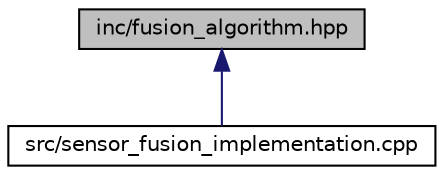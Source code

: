 digraph "inc/fusion_algorithm.hpp"
{
  edge [fontname="Helvetica",fontsize="10",labelfontname="Helvetica",labelfontsize="10"];
  node [fontname="Helvetica",fontsize="10",shape=record];
  Node13 [label="inc/fusion_algorithm.hpp",height=0.2,width=0.4,color="black", fillcolor="grey75", style="filled", fontcolor="black"];
  Node13 -> Node14 [dir="back",color="midnightblue",fontsize="10",style="solid",fontname="Helvetica"];
  Node14 [label="src/sensor_fusion_implementation.cpp",height=0.2,width=0.4,color="black", fillcolor="white", style="filled",URL="$sensor__fusion__implementation_8cpp.html",tooltip="Contains the implementations of the input parsing and output functions. "];
}
